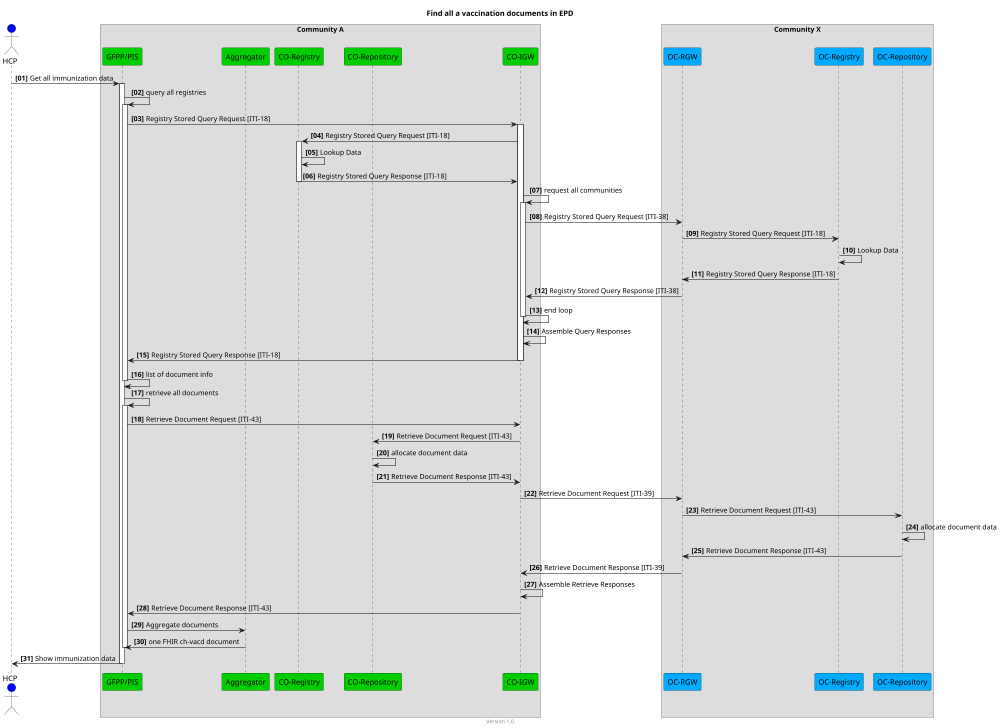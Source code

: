 @startuml
title Find all a vaccination documents in EPD
footer Version 1.0
skinparam responseMessageBelowArrow true
scale max 1000 width

actor HCP #blue
box "Community A"
participant "GFPP/PIS" #00CC00
participant "Aggregator" #00CC00
participant "CO-Registry" #00CC00
participant "CO-Repository" #00CC00
participant "CO-IGW" #00CC00
end box
box "Community X"
participant "OC-RGW" #00aaff
participant "OC-Registry" #00aaff
participant "OC-Repository" #00aaff
end box

autonumber "<b>[00]"
HCP -> "GFPP/PIS": Get all immunization data
activate "GFPP/PIS"
"GFPP/PIS" -> "GFPP/PIS": query all registries
activate "GFPP/PIS"
"GFPP/PIS" -> "CO-IGW":  Registry Stored Query Request [ITI-18]
activate "CO-IGW"
"CO-IGW" -> "CO-Registry": Registry Stored Query Request [ITI-18]
activate "CO-Registry"
"CO-Registry" -> "CO-Registry": Lookup Data
"CO-Registry" -> "CO-IGW": Registry Stored Query Response [ITI-18]
deactivate "CO-Registry"
"CO-IGW" -> "CO-IGW": request all communities
activate "CO-IGW"
"CO-IGW" -> "OC-RGW": Registry Stored Query Request [ITI-38]
"OC-RGW" -> "OC-Registry": Registry Stored Query Request [ITI-18]
"OC-Registry" -> "OC-Registry": Lookup Data
"OC-Registry" -> "OC-RGW": Registry Stored Query Response [ITI-18]
"OC-RGW" -> "CO-IGW": Registry Stored Query Response [ITI-38]
"CO-IGW" -> "CO-IGW": end loop
deactivate "CO-IGW"

"CO-IGW" -> "CO-IGW": Assemble Query Responses
"CO-IGW" -> "GFPP/PIS": Registry Stored Query Response [ITI-18]
deactivate "CO-IGW"
"GFPP/PIS" -> "GFPP/PIS": list of document info
deactivate "GFPP/PIS"
"GFPP/PIS" -> "GFPP/PIS": retrieve all documents
activate "GFPP/PIS"
"GFPP/PIS" -> "CO-IGW": Retrieve Document Request [ITI-43]
"CO-IGW" -> "CO-Repository": Retrieve Document Request [ITI-43]
"CO-Repository" -> "CO-Repository": allocate document data
"CO-Repository" -> "CO-IGW": Retrieve Document Response [ITI-43]
"CO-IGW" -> "OC-RGW": Retrieve Document Request [ITI-39]
"OC-RGW" -> "OC-Repository": Retrieve Document Request [ITI-43]
"OC-Repository" -> "OC-Repository": allocate document data
"OC-Repository" -> "OC-RGW": Retrieve Document Response [ITI-43]
"OC-RGW" -> "CO-IGW": Retrieve Document Response [ITI-39]
"CO-IGW" -> "CO-IGW": Assemble Retrieve Responses
"CO-IGW" -> "GFPP/PIS": Retrieve Document Response [ITI-43]
"GFPP/PIS" -> "Aggregator": Aggregate documents
"Aggregator" -> "GFPP/PIS": one FHIR ch-vacd document
deactivate "GFPP/PIS"
"GFPP/PIS" -> HCP: Show immunization data
deactivate "GFPP/PIS"
@enduml
